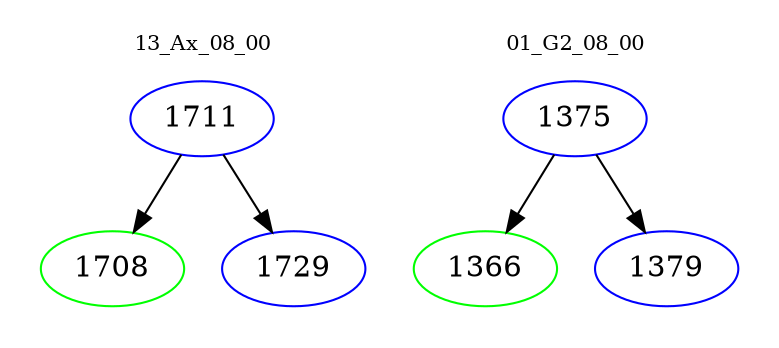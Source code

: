 digraph{
subgraph cluster_0 {
color = white
label = "13_Ax_08_00";
fontsize=10;
T0_1711 [label="1711", color="blue"]
T0_1711 -> T0_1708 [color="black"]
T0_1708 [label="1708", color="green"]
T0_1711 -> T0_1729 [color="black"]
T0_1729 [label="1729", color="blue"]
}
subgraph cluster_1 {
color = white
label = "01_G2_08_00";
fontsize=10;
T1_1375 [label="1375", color="blue"]
T1_1375 -> T1_1366 [color="black"]
T1_1366 [label="1366", color="green"]
T1_1375 -> T1_1379 [color="black"]
T1_1379 [label="1379", color="blue"]
}
}
